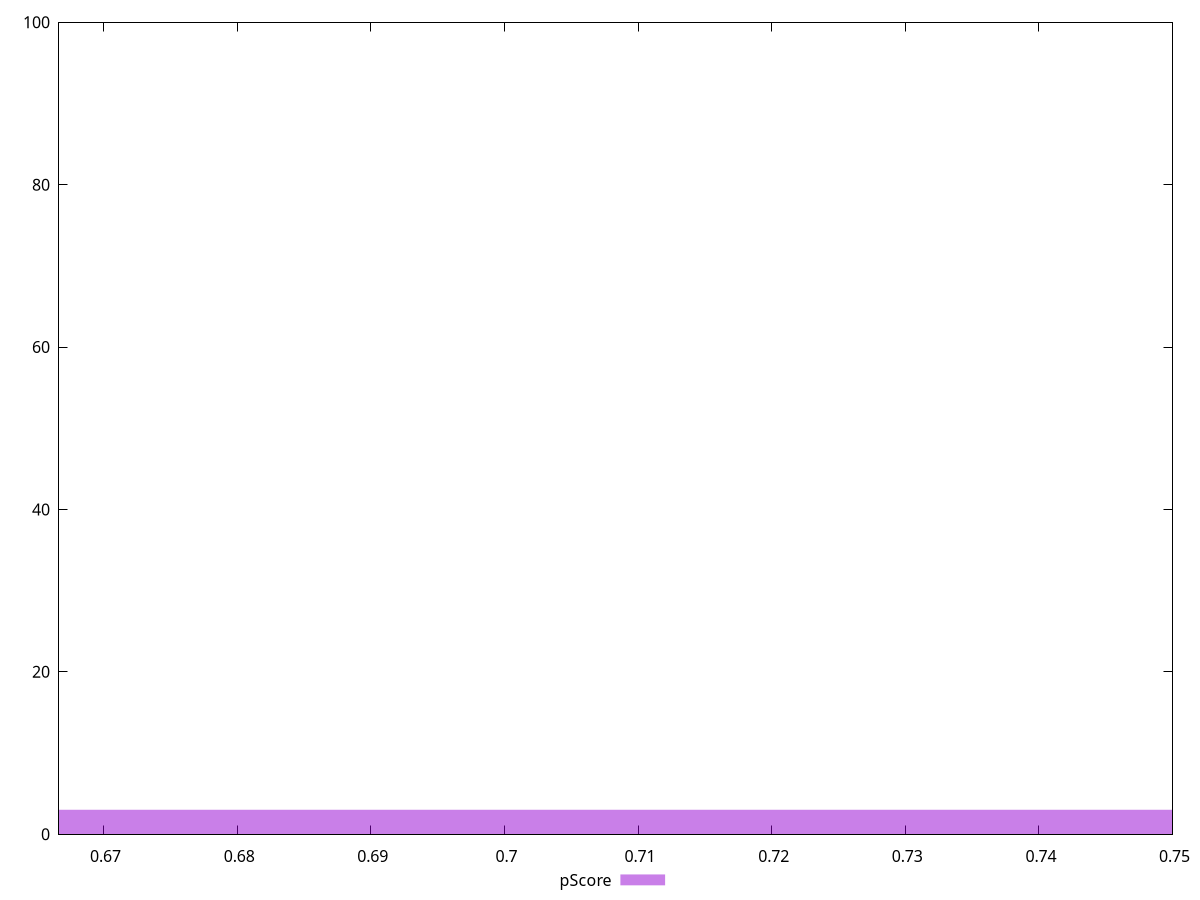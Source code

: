 reset

$pScore <<EOF
0.8 97
0.7000000000000001 3
EOF

set key outside below
set boxwidth 0.1
set xrange [0.6666666666666666:0.75]
set yrange [0:100]
set trange [0:100]
set style fill transparent solid 0.5 noborder
set terminal svg size 640, 490 enhanced background rgb 'white'
set output "report_00025_2021-02-22T21:38:55.199Z/uses-text-compression/samples/pages+cached+noadtech/pScore/histogram.svg"

plot $pScore title "pScore" with boxes

reset
